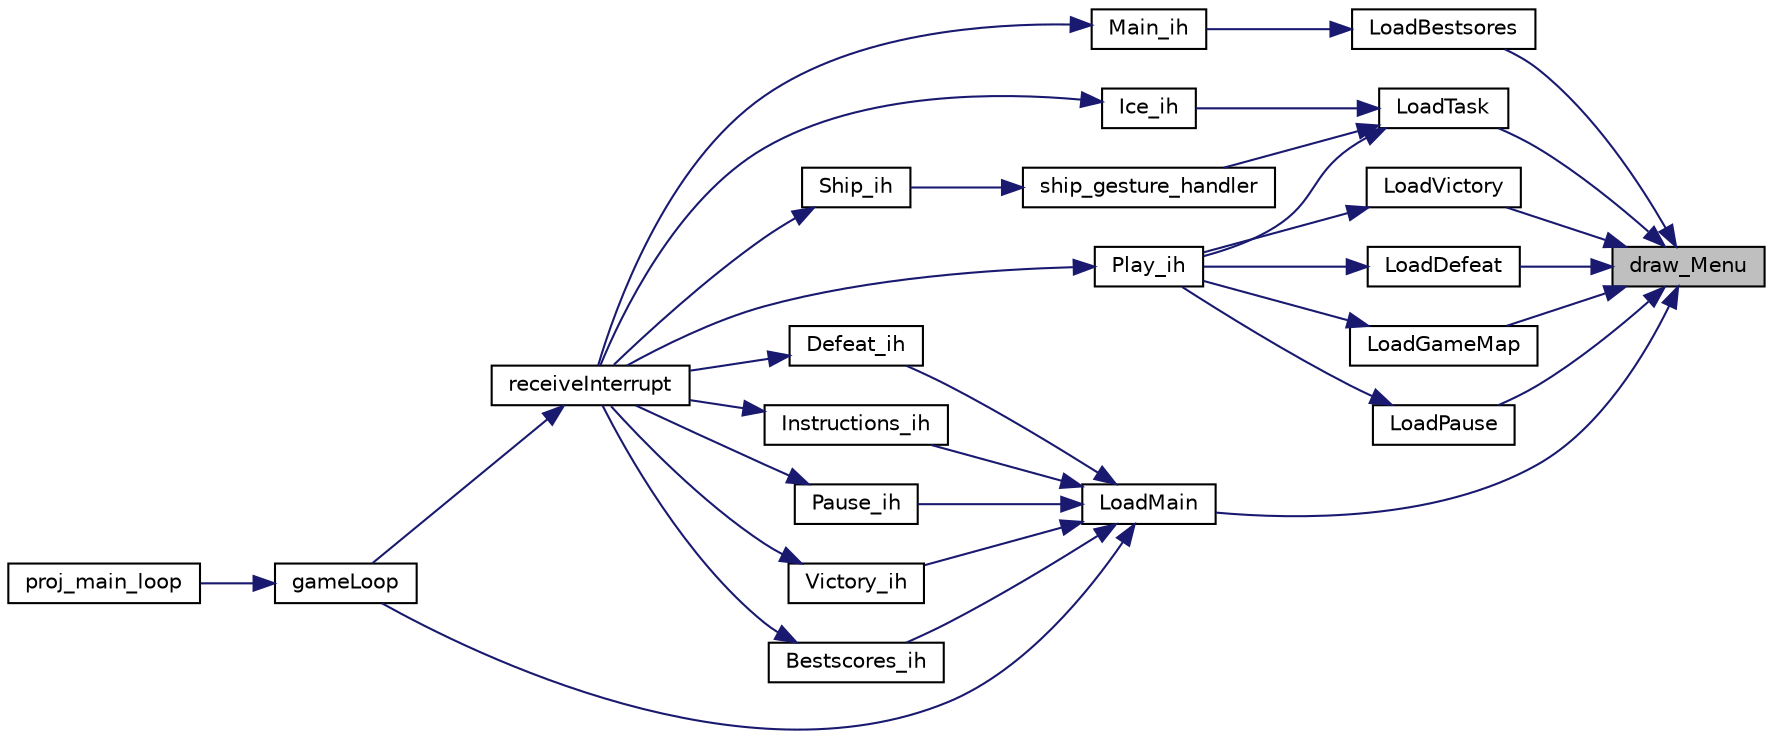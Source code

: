 digraph "draw_Menu"
{
 // LATEX_PDF_SIZE
  edge [fontname="Helvetica",fontsize="10",labelfontname="Helvetica",labelfontsize="10"];
  node [fontname="Helvetica",fontsize="10",shape=record];
  rankdir="RL";
  Node1 [label="draw_Menu",height=0.2,width=0.4,color="black", fillcolor="grey75", style="filled", fontcolor="black",tooltip=" "];
  Node1 -> Node2 [dir="back",color="midnightblue",fontsize="10",style="solid",fontname="Helvetica"];
  Node2 [label="LoadBestsores",height=0.2,width=0.4,color="black", fillcolor="white", style="filled",URL="$_menus_8h.html#ace31b8ab160f9392523b2eeee6bc4d3d",tooltip=" "];
  Node2 -> Node3 [dir="back",color="midnightblue",fontsize="10",style="solid",fontname="Helvetica"];
  Node3 [label="Main_ih",height=0.2,width=0.4,color="black", fillcolor="white", style="filled",URL="$_menus_8h.html#a3592ff08968cbb8da75d5867a18fd867",tooltip=" "];
  Node3 -> Node4 [dir="back",color="midnightblue",fontsize="10",style="solid",fontname="Helvetica"];
  Node4 [label="receiveInterrupt",height=0.2,width=0.4,color="black", fillcolor="white", style="filled",URL="$_game_8h.html#a2bc13b25628ee7b60fb6d5c72da10d39",tooltip=" "];
  Node4 -> Node5 [dir="back",color="midnightblue",fontsize="10",style="solid",fontname="Helvetica"];
  Node5 [label="gameLoop",height=0.2,width=0.4,color="black", fillcolor="white", style="filled",URL="$_game_8h.html#ae3fcb6ab83836a82d8ab58a853667cba",tooltip=" "];
  Node5 -> Node6 [dir="back",color="midnightblue",fontsize="10",style="solid",fontname="Helvetica"];
  Node6 [label="proj_main_loop",height=0.2,width=0.4,color="black", fillcolor="white", style="filled",URL="$proj_8c.html#a90aad768b0a0b41e4bcacc566b0cae6e",tooltip=" "];
  Node1 -> Node7 [dir="back",color="midnightblue",fontsize="10",style="solid",fontname="Helvetica"];
  Node7 [label="LoadDefeat",height=0.2,width=0.4,color="black", fillcolor="white", style="filled",URL="$_menus_8h.html#a673b273cbb240a1935911c88b071bbca",tooltip=" "];
  Node7 -> Node8 [dir="back",color="midnightblue",fontsize="10",style="solid",fontname="Helvetica"];
  Node8 [label="Play_ih",height=0.2,width=0.4,color="black", fillcolor="white", style="filled",URL="$_game_8h.html#a5e37d0a40a8d0e1d72ebe9e838178e76",tooltip=" "];
  Node8 -> Node4 [dir="back",color="midnightblue",fontsize="10",style="solid",fontname="Helvetica"];
  Node1 -> Node9 [dir="back",color="midnightblue",fontsize="10",style="solid",fontname="Helvetica"];
  Node9 [label="LoadGameMap",height=0.2,width=0.4,color="black", fillcolor="white", style="filled",URL="$_menus_8h.html#aa8ae66da186d9b529baed1d778963e91",tooltip=" "];
  Node9 -> Node8 [dir="back",color="midnightblue",fontsize="10",style="solid",fontname="Helvetica"];
  Node1 -> Node10 [dir="back",color="midnightblue",fontsize="10",style="solid",fontname="Helvetica"];
  Node10 [label="LoadMain",height=0.2,width=0.4,color="black", fillcolor="white", style="filled",URL="$_menus_8h.html#ae973fa5491e0fee81d89dc596ee62933",tooltip=" "];
  Node10 -> Node11 [dir="back",color="midnightblue",fontsize="10",style="solid",fontname="Helvetica"];
  Node11 [label="Bestscores_ih",height=0.2,width=0.4,color="black", fillcolor="white", style="filled",URL="$_menus_8h.html#ab6dc6a05d4e412a14a2c419d4118ccfe",tooltip=" "];
  Node11 -> Node4 [dir="back",color="midnightblue",fontsize="10",style="solid",fontname="Helvetica"];
  Node10 -> Node12 [dir="back",color="midnightblue",fontsize="10",style="solid",fontname="Helvetica"];
  Node12 [label="Defeat_ih",height=0.2,width=0.4,color="black", fillcolor="white", style="filled",URL="$_menus_8h.html#abc71382567d46bbabe7740babd08ac81",tooltip=" "];
  Node12 -> Node4 [dir="back",color="midnightblue",fontsize="10",style="solid",fontname="Helvetica"];
  Node10 -> Node5 [dir="back",color="midnightblue",fontsize="10",style="solid",fontname="Helvetica"];
  Node10 -> Node13 [dir="back",color="midnightblue",fontsize="10",style="solid",fontname="Helvetica"];
  Node13 [label="Instructions_ih",height=0.2,width=0.4,color="black", fillcolor="white", style="filled",URL="$_menus_8h.html#a3db5e984387c8f6cc7dedd2d02e138c5",tooltip=" "];
  Node13 -> Node4 [dir="back",color="midnightblue",fontsize="10",style="solid",fontname="Helvetica"];
  Node10 -> Node14 [dir="back",color="midnightblue",fontsize="10",style="solid",fontname="Helvetica"];
  Node14 [label="Pause_ih",height=0.2,width=0.4,color="black", fillcolor="white", style="filled",URL="$_menus_8h.html#aa7f24b953299929df44e12a52d9207dc",tooltip=" "];
  Node14 -> Node4 [dir="back",color="midnightblue",fontsize="10",style="solid",fontname="Helvetica"];
  Node10 -> Node15 [dir="back",color="midnightblue",fontsize="10",style="solid",fontname="Helvetica"];
  Node15 [label="Victory_ih",height=0.2,width=0.4,color="black", fillcolor="white", style="filled",URL="$_menus_8h.html#acff6a858f1f25da9f7a7e0186c95f950",tooltip=" "];
  Node15 -> Node4 [dir="back",color="midnightblue",fontsize="10",style="solid",fontname="Helvetica"];
  Node1 -> Node16 [dir="back",color="midnightblue",fontsize="10",style="solid",fontname="Helvetica"];
  Node16 [label="LoadPause",height=0.2,width=0.4,color="black", fillcolor="white", style="filled",URL="$_menus_8h.html#a07bd6147697a2c580d307ebad35a9fce",tooltip=" "];
  Node16 -> Node8 [dir="back",color="midnightblue",fontsize="10",style="solid",fontname="Helvetica"];
  Node1 -> Node17 [dir="back",color="midnightblue",fontsize="10",style="solid",fontname="Helvetica"];
  Node17 [label="LoadTask",height=0.2,width=0.4,color="black", fillcolor="white", style="filled",URL="$_menus_8h.html#aa2a078fba4dccaaf0b32cfbb078555d1",tooltip=" "];
  Node17 -> Node18 [dir="back",color="midnightblue",fontsize="10",style="solid",fontname="Helvetica"];
  Node18 [label="Ice_ih",height=0.2,width=0.4,color="black", fillcolor="white", style="filled",URL="$_menus_8h.html#a2c868904f0707add63b5b8dad5a0fb70",tooltip=" "];
  Node18 -> Node4 [dir="back",color="midnightblue",fontsize="10",style="solid",fontname="Helvetica"];
  Node17 -> Node8 [dir="back",color="midnightblue",fontsize="10",style="solid",fontname="Helvetica"];
  Node17 -> Node19 [dir="back",color="midnightblue",fontsize="10",style="solid",fontname="Helvetica"];
  Node19 [label="ship_gesture_handler",height=0.2,width=0.4,color="black", fillcolor="white", style="filled",URL="$_menus_8h.html#aa3f868c35495feafc394086d705b2d47",tooltip=" "];
  Node19 -> Node20 [dir="back",color="midnightblue",fontsize="10",style="solid",fontname="Helvetica"];
  Node20 [label="Ship_ih",height=0.2,width=0.4,color="black", fillcolor="white", style="filled",URL="$_menus_8h.html#a75e8944d5ec282e8efbbaec5b8c46fb1",tooltip=" "];
  Node20 -> Node4 [dir="back",color="midnightblue",fontsize="10",style="solid",fontname="Helvetica"];
  Node1 -> Node21 [dir="back",color="midnightblue",fontsize="10",style="solid",fontname="Helvetica"];
  Node21 [label="LoadVictory",height=0.2,width=0.4,color="black", fillcolor="white", style="filled",URL="$_menus_8h.html#a88871c4848e946c336092836fe71598a",tooltip=" "];
  Node21 -> Node8 [dir="back",color="midnightblue",fontsize="10",style="solid",fontname="Helvetica"];
}
